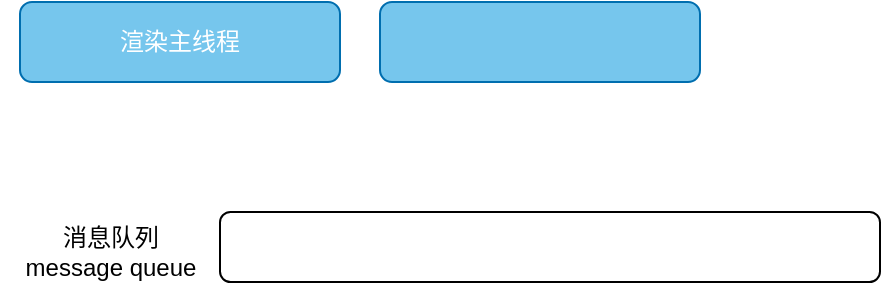 <mxfile>
    <diagram id="V7ILe3ceXvos0-sOvATm" name="第 1 页">
        <mxGraphModel dx="490" dy="480" grid="1" gridSize="10" guides="1" tooltips="1" connect="1" arrows="1" fold="1" page="1" pageScale="1" pageWidth="827" pageHeight="1169" math="0" shadow="0">
            <root>
                <mxCell id="0"/>
                <mxCell id="1" parent="0"/>
                <mxCell id="2" value="渲染主线程" style="rounded=1;whiteSpace=wrap;html=1;fillColor=#1ba1e2;fontColor=#ffffff;strokeColor=#006EAF;fillOpacity=60;strokeOpacity=100;" vertex="1" parent="1">
                    <mxGeometry x="40" y="110" width="160" height="40" as="geometry"/>
                </mxCell>
                <mxCell id="3" value="" style="rounded=1;whiteSpace=wrap;html=1;fillColor=#1ba1e2;fontColor=#ffffff;strokeColor=#006EAF;fillOpacity=60;strokeOpacity=100;" vertex="1" parent="1">
                    <mxGeometry x="220" y="110" width="160" height="40" as="geometry"/>
                </mxCell>
                <mxCell id="4" value="消息队列&lt;br&gt;message queue" style="text;html=1;align=center;verticalAlign=middle;resizable=0;points=[];autosize=1;strokeColor=none;fillColor=none;" vertex="1" parent="1">
                    <mxGeometry x="30" y="215" width="110" height="40" as="geometry"/>
                </mxCell>
                <mxCell id="5" value="" style="rounded=1;whiteSpace=wrap;html=1;" vertex="1" parent="1">
                    <mxGeometry x="140" y="215" width="330" height="35" as="geometry"/>
                </mxCell>
            </root>
        </mxGraphModel>
    </diagram>
</mxfile>